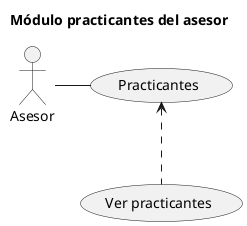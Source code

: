 @startuml
title Módulo practicantes del asesor

actor Asesor

(Practicantes) as (pra)


'Primer nivel

Asesor - (pra)
(pra)<.-(Ver practicantes)
@enduml
